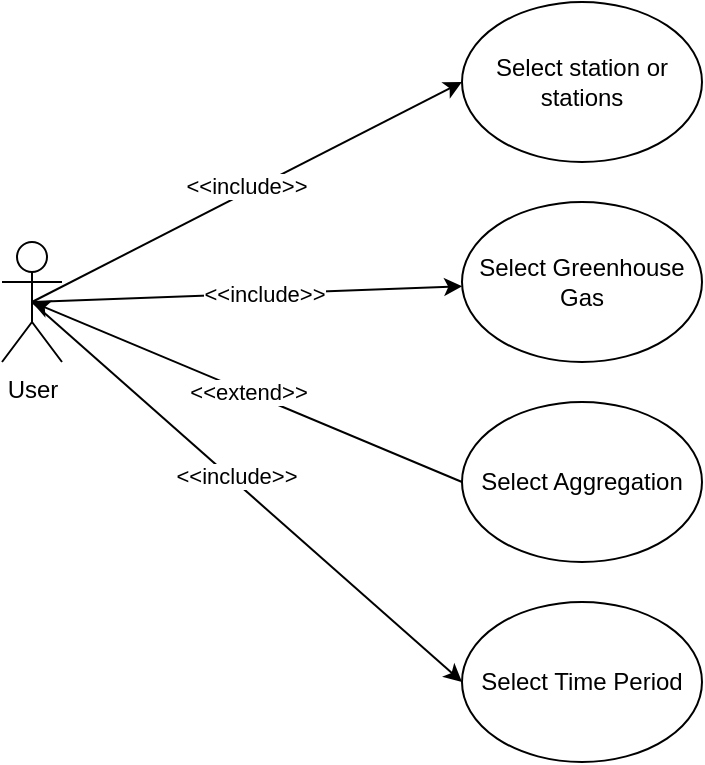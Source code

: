 <mxfile version="17.4.0" type="github">
  <diagram id="buQTN4pHI8WU5sDvZPAn" name="Page-1">
    <mxGraphModel dx="946" dy="447" grid="1" gridSize="10" guides="1" tooltips="1" connect="1" arrows="1" fold="1" page="1" pageScale="1" pageWidth="850" pageHeight="1100" math="0" shadow="0">
      <root>
        <mxCell id="0" />
        <mxCell id="1" parent="0" />
        <mxCell id="DnAeCKjmzsJsHEoLHcBN-1" value="User" style="shape=umlActor;verticalLabelPosition=bottom;verticalAlign=top;html=1;outlineConnect=0;" parent="1" vertex="1">
          <mxGeometry x="410" y="230" width="30" height="60" as="geometry" />
        </mxCell>
        <mxCell id="DnAeCKjmzsJsHEoLHcBN-2" value="Select station or stations" style="ellipse;whiteSpace=wrap;html=1;" parent="1" vertex="1">
          <mxGeometry x="640" y="110" width="120" height="80" as="geometry" />
        </mxCell>
        <mxCell id="DnAeCKjmzsJsHEoLHcBN-5" value="" style="endArrow=classic;html=1;rounded=0;entryX=0;entryY=0.5;entryDx=0;entryDy=0;exitX=0.5;exitY=0.5;exitDx=0;exitDy=0;exitPerimeter=0;" parent="1" source="DnAeCKjmzsJsHEoLHcBN-1" target="DnAeCKjmzsJsHEoLHcBN-2" edge="1">
          <mxGeometry width="50" height="50" relative="1" as="geometry">
            <mxPoint x="400" y="290" as="sourcePoint" />
            <mxPoint x="450" y="240" as="targetPoint" />
          </mxGeometry>
        </mxCell>
        <mxCell id="2gzkGRdHM4StL7Ns7n76-1" value="&amp;lt;&amp;lt;include&amp;gt;&amp;gt;" style="edgeLabel;html=1;align=center;verticalAlign=middle;resizable=0;points=[];" vertex="1" connectable="0" parent="DnAeCKjmzsJsHEoLHcBN-5">
          <mxGeometry x="0.008" y="3" relative="1" as="geometry">
            <mxPoint as="offset" />
          </mxGeometry>
        </mxCell>
        <mxCell id="DnAeCKjmzsJsHEoLHcBN-6" value="Select Greenhouse Gas" style="ellipse;whiteSpace=wrap;html=1;" parent="1" vertex="1">
          <mxGeometry x="640" y="210" width="120" height="80" as="geometry" />
        </mxCell>
        <mxCell id="DnAeCKjmzsJsHEoLHcBN-7" value="" style="endArrow=classic;html=1;rounded=0;exitX=0.5;exitY=0.5;exitDx=0;exitDy=0;exitPerimeter=0;" parent="1" source="DnAeCKjmzsJsHEoLHcBN-1" target="DnAeCKjmzsJsHEoLHcBN-6" edge="1">
          <mxGeometry width="50" height="50" relative="1" as="geometry">
            <mxPoint x="430" y="260" as="sourcePoint" />
            <mxPoint x="650" y="150" as="targetPoint" />
          </mxGeometry>
        </mxCell>
        <mxCell id="2gzkGRdHM4StL7Ns7n76-3" value="&amp;lt;&amp;lt;include&amp;gt;&amp;gt;" style="edgeLabel;html=1;align=center;verticalAlign=middle;resizable=0;points=[];" vertex="1" connectable="0" parent="DnAeCKjmzsJsHEoLHcBN-7">
          <mxGeometry x="0.079" relative="1" as="geometry">
            <mxPoint as="offset" />
          </mxGeometry>
        </mxCell>
        <mxCell id="DnAeCKjmzsJsHEoLHcBN-8" value="Select Aggregation" style="ellipse;whiteSpace=wrap;html=1;" parent="1" vertex="1">
          <mxGeometry x="640" y="310" width="120" height="80" as="geometry" />
        </mxCell>
        <mxCell id="DnAeCKjmzsJsHEoLHcBN-9" value="&amp;lt;&amp;lt;extend&amp;gt;&amp;gt;" style="endArrow=classic;html=1;rounded=0;exitX=0;exitY=0.5;exitDx=0;exitDy=0;entryX=0.5;entryY=0.5;entryDx=0;entryDy=0;entryPerimeter=0;" parent="1" source="DnAeCKjmzsJsHEoLHcBN-8" target="DnAeCKjmzsJsHEoLHcBN-1" edge="1">
          <mxGeometry width="50" height="50" relative="1" as="geometry">
            <mxPoint x="630" y="290" as="sourcePoint" />
            <mxPoint x="650.089" y="262.179" as="targetPoint" />
          </mxGeometry>
        </mxCell>
        <mxCell id="DnAeCKjmzsJsHEoLHcBN-10" value="Select Time Period" style="ellipse;whiteSpace=wrap;html=1;" parent="1" vertex="1">
          <mxGeometry x="640" y="410" width="120" height="80" as="geometry" />
        </mxCell>
        <mxCell id="DnAeCKjmzsJsHEoLHcBN-11" value="" style="endArrow=classic;html=1;rounded=0;entryX=0;entryY=0.5;entryDx=0;entryDy=0;exitX=0.5;exitY=0.5;exitDx=0;exitDy=0;exitPerimeter=0;" parent="1" source="DnAeCKjmzsJsHEoLHcBN-1" target="DnAeCKjmzsJsHEoLHcBN-10" edge="1">
          <mxGeometry width="50" height="50" relative="1" as="geometry">
            <mxPoint x="435" y="270" as="sourcePoint" />
            <mxPoint x="650" y="340" as="targetPoint" />
          </mxGeometry>
        </mxCell>
        <mxCell id="2gzkGRdHM4StL7Ns7n76-4" value="&amp;lt;&amp;lt;include&amp;gt;&amp;gt;" style="edgeLabel;html=1;align=center;verticalAlign=middle;resizable=0;points=[];" vertex="1" connectable="0" parent="DnAeCKjmzsJsHEoLHcBN-11">
          <mxGeometry x="-0.066" y="2" relative="1" as="geometry">
            <mxPoint as="offset" />
          </mxGeometry>
        </mxCell>
      </root>
    </mxGraphModel>
  </diagram>
</mxfile>

